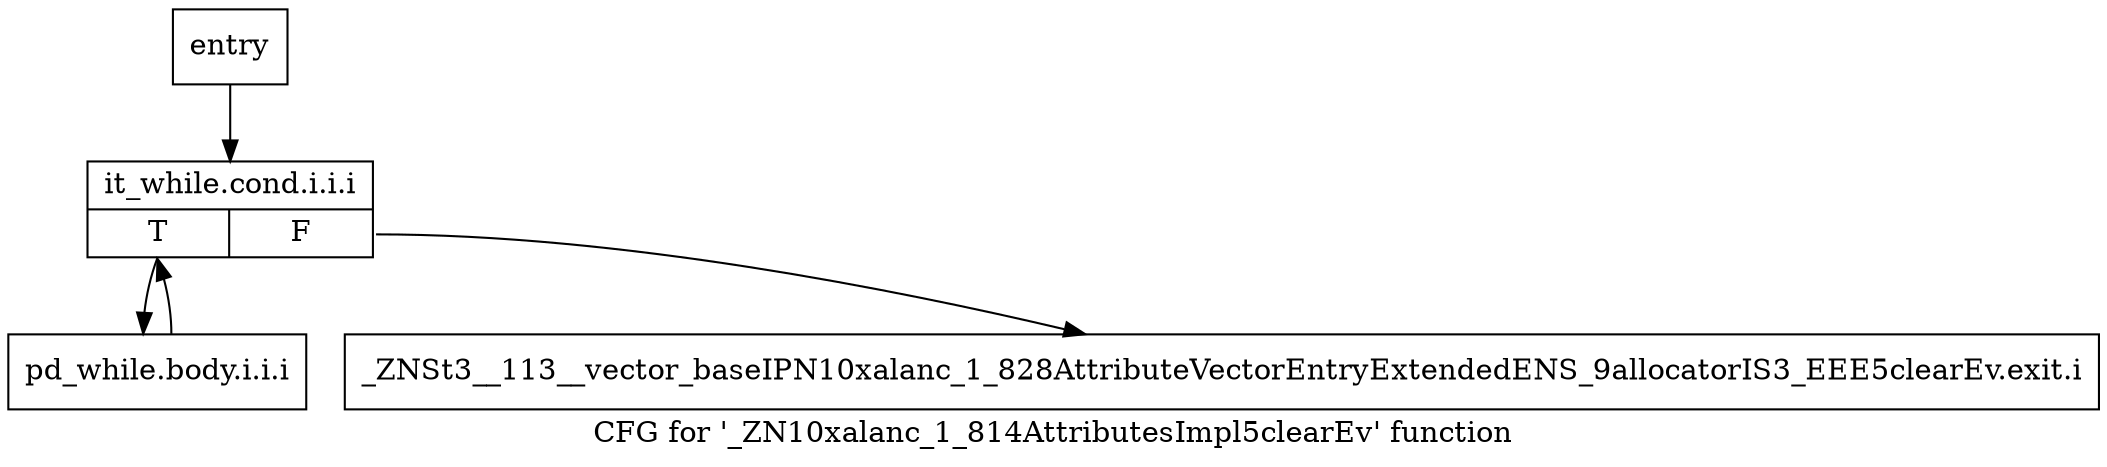 digraph "CFG for '_ZN10xalanc_1_814AttributesImpl5clearEv' function" {
	label="CFG for '_ZN10xalanc_1_814AttributesImpl5clearEv' function";

	Node0x5cc9cd0 [shape=record,label="{entry}"];
	Node0x5cc9cd0 -> Node0x5cc9d20;
	Node0x5cc9d20 [shape=record,label="{it_while.cond.i.i.i|{<s0>T|<s1>F}}"];
	Node0x5cc9d20:s0 -> Node0x5cc9d70;
	Node0x5cc9d20:s1 -> Node0x5cc9dc0;
	Node0x5cc9d70 [shape=record,label="{pd_while.body.i.i.i}"];
	Node0x5cc9d70 -> Node0x5cc9d20;
	Node0x5cc9dc0 [shape=record,label="{_ZNSt3__113__vector_baseIPN10xalanc_1_828AttributeVectorEntryExtendedENS_9allocatorIS3_EEE5clearEv.exit.i}"];
}
